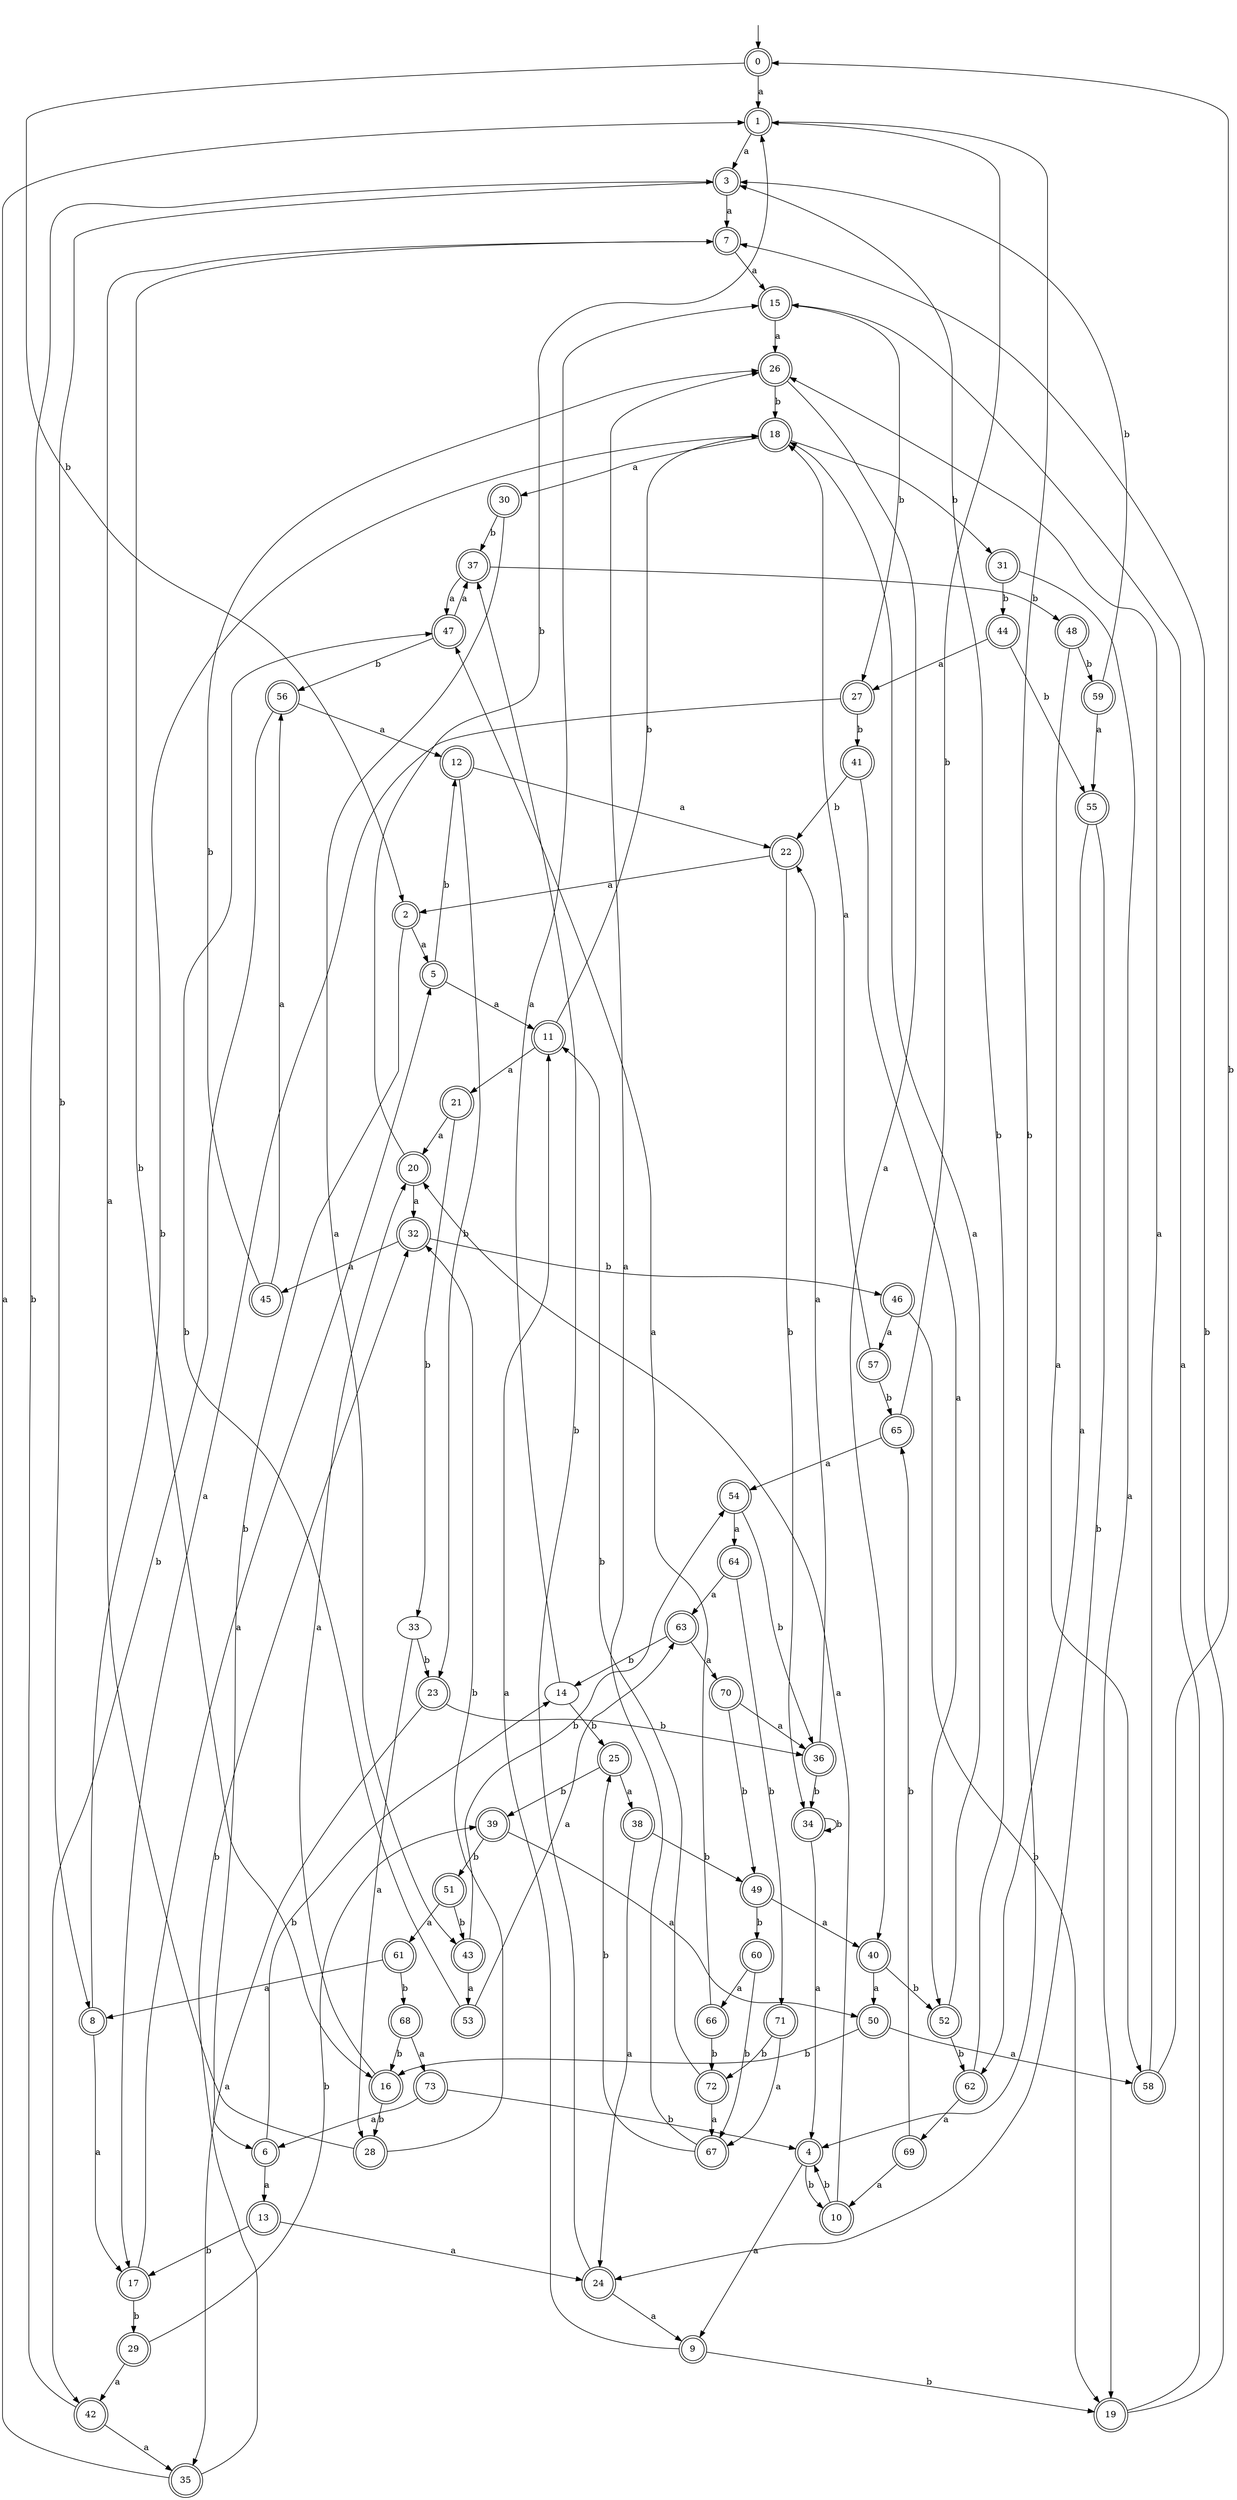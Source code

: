 digraph RandomDFA {
  __start0 [label="", shape=none];
  __start0 -> 0 [label=""];
  0 [shape=circle] [shape=doublecircle]
  0 -> 1 [label="a"]
  0 -> 2 [label="b"]
  1 [shape=doublecircle]
  1 -> 3 [label="a"]
  1 -> 4 [label="b"]
  2 [shape=doublecircle]
  2 -> 5 [label="a"]
  2 -> 6 [label="b"]
  3 [shape=doublecircle]
  3 -> 7 [label="a"]
  3 -> 8 [label="b"]
  4 [shape=doublecircle]
  4 -> 9 [label="a"]
  4 -> 10 [label="b"]
  5 [shape=doublecircle]
  5 -> 11 [label="a"]
  5 -> 12 [label="b"]
  6 [shape=doublecircle]
  6 -> 13 [label="a"]
  6 -> 14 [label="b"]
  7 [shape=doublecircle]
  7 -> 15 [label="a"]
  7 -> 16 [label="b"]
  8 [shape=doublecircle]
  8 -> 17 [label="a"]
  8 -> 18 [label="b"]
  9 [shape=doublecircle]
  9 -> 11 [label="a"]
  9 -> 19 [label="b"]
  10 [shape=doublecircle]
  10 -> 20 [label="a"]
  10 -> 4 [label="b"]
  11 [shape=doublecircle]
  11 -> 21 [label="a"]
  11 -> 18 [label="b"]
  12 [shape=doublecircle]
  12 -> 22 [label="a"]
  12 -> 23 [label="b"]
  13 [shape=doublecircle]
  13 -> 24 [label="a"]
  13 -> 17 [label="b"]
  14
  14 -> 15 [label="a"]
  14 -> 25 [label="b"]
  15 [shape=doublecircle]
  15 -> 26 [label="a"]
  15 -> 27 [label="b"]
  16 [shape=doublecircle]
  16 -> 20 [label="a"]
  16 -> 28 [label="b"]
  17 [shape=doublecircle]
  17 -> 5 [label="a"]
  17 -> 29 [label="b"]
  18 [shape=doublecircle]
  18 -> 30 [label="a"]
  18 -> 31 [label="b"]
  19 [shape=doublecircle]
  19 -> 15 [label="a"]
  19 -> 7 [label="b"]
  20 [shape=doublecircle]
  20 -> 32 [label="a"]
  20 -> 1 [label="b"]
  21 [shape=doublecircle]
  21 -> 20 [label="a"]
  21 -> 33 [label="b"]
  22 [shape=doublecircle]
  22 -> 2 [label="a"]
  22 -> 34 [label="b"]
  23 [shape=doublecircle]
  23 -> 35 [label="a"]
  23 -> 36 [label="b"]
  24 [shape=doublecircle]
  24 -> 9 [label="a"]
  24 -> 37 [label="b"]
  25 [shape=doublecircle]
  25 -> 38 [label="a"]
  25 -> 39 [label="b"]
  26 [shape=doublecircle]
  26 -> 40 [label="a"]
  26 -> 18 [label="b"]
  27 [shape=doublecircle]
  27 -> 17 [label="a"]
  27 -> 41 [label="b"]
  28 [shape=doublecircle]
  28 -> 7 [label="a"]
  28 -> 32 [label="b"]
  29 [shape=doublecircle]
  29 -> 42 [label="a"]
  29 -> 39 [label="b"]
  30 [shape=doublecircle]
  30 -> 43 [label="a"]
  30 -> 37 [label="b"]
  31 [shape=doublecircle]
  31 -> 19 [label="a"]
  31 -> 44 [label="b"]
  32 [shape=doublecircle]
  32 -> 45 [label="a"]
  32 -> 46 [label="b"]
  33
  33 -> 28 [label="a"]
  33 -> 23 [label="b"]
  34 [shape=doublecircle]
  34 -> 4 [label="a"]
  34 -> 34 [label="b"]
  35 [shape=doublecircle]
  35 -> 1 [label="a"]
  35 -> 32 [label="b"]
  36 [shape=doublecircle]
  36 -> 22 [label="a"]
  36 -> 34 [label="b"]
  37 [shape=doublecircle]
  37 -> 47 [label="a"]
  37 -> 48 [label="b"]
  38 [shape=doublecircle]
  38 -> 24 [label="a"]
  38 -> 49 [label="b"]
  39 [shape=doublecircle]
  39 -> 50 [label="a"]
  39 -> 51 [label="b"]
  40 [shape=doublecircle]
  40 -> 50 [label="a"]
  40 -> 52 [label="b"]
  41 [shape=doublecircle]
  41 -> 52 [label="a"]
  41 -> 22 [label="b"]
  42 [shape=doublecircle]
  42 -> 35 [label="a"]
  42 -> 3 [label="b"]
  43 [shape=doublecircle]
  43 -> 53 [label="a"]
  43 -> 54 [label="b"]
  44 [shape=doublecircle]
  44 -> 27 [label="a"]
  44 -> 55 [label="b"]
  45 [shape=doublecircle]
  45 -> 56 [label="a"]
  45 -> 26 [label="b"]
  46 [shape=doublecircle]
  46 -> 57 [label="a"]
  46 -> 19 [label="b"]
  47 [shape=doublecircle]
  47 -> 37 [label="a"]
  47 -> 56 [label="b"]
  48 [shape=doublecircle]
  48 -> 58 [label="a"]
  48 -> 59 [label="b"]
  49 [shape=doublecircle]
  49 -> 40 [label="a"]
  49 -> 60 [label="b"]
  50 [shape=doublecircle]
  50 -> 58 [label="a"]
  50 -> 16 [label="b"]
  51 [shape=doublecircle]
  51 -> 61 [label="a"]
  51 -> 43 [label="b"]
  52 [shape=doublecircle]
  52 -> 18 [label="a"]
  52 -> 62 [label="b"]
  53 [shape=doublecircle]
  53 -> 63 [label="a"]
  53 -> 47 [label="b"]
  54 [shape=doublecircle]
  54 -> 64 [label="a"]
  54 -> 36 [label="b"]
  55 [shape=doublecircle]
  55 -> 62 [label="a"]
  55 -> 24 [label="b"]
  56 [shape=doublecircle]
  56 -> 12 [label="a"]
  56 -> 42 [label="b"]
  57 [shape=doublecircle]
  57 -> 18 [label="a"]
  57 -> 65 [label="b"]
  58 [shape=doublecircle]
  58 -> 26 [label="a"]
  58 -> 0 [label="b"]
  59 [shape=doublecircle]
  59 -> 55 [label="a"]
  59 -> 3 [label="b"]
  60 [shape=doublecircle]
  60 -> 66 [label="a"]
  60 -> 67 [label="b"]
  61 [shape=doublecircle]
  61 -> 8 [label="a"]
  61 -> 68 [label="b"]
  62 [shape=doublecircle]
  62 -> 69 [label="a"]
  62 -> 3 [label="b"]
  63 [shape=doublecircle]
  63 -> 70 [label="a"]
  63 -> 14 [label="b"]
  64 [shape=doublecircle]
  64 -> 63 [label="a"]
  64 -> 71 [label="b"]
  65 [shape=doublecircle]
  65 -> 54 [label="a"]
  65 -> 1 [label="b"]
  66 [shape=doublecircle]
  66 -> 47 [label="a"]
  66 -> 72 [label="b"]
  67 [shape=doublecircle]
  67 -> 26 [label="a"]
  67 -> 25 [label="b"]
  68 [shape=doublecircle]
  68 -> 73 [label="a"]
  68 -> 16 [label="b"]
  69 [shape=doublecircle]
  69 -> 10 [label="a"]
  69 -> 65 [label="b"]
  70 [shape=doublecircle]
  70 -> 36 [label="a"]
  70 -> 49 [label="b"]
  71 [shape=doublecircle]
  71 -> 67 [label="a"]
  71 -> 72 [label="b"]
  72 [shape=doublecircle]
  72 -> 67 [label="a"]
  72 -> 11 [label="b"]
  73 [shape=doublecircle]
  73 -> 6 [label="a"]
  73 -> 4 [label="b"]
}
